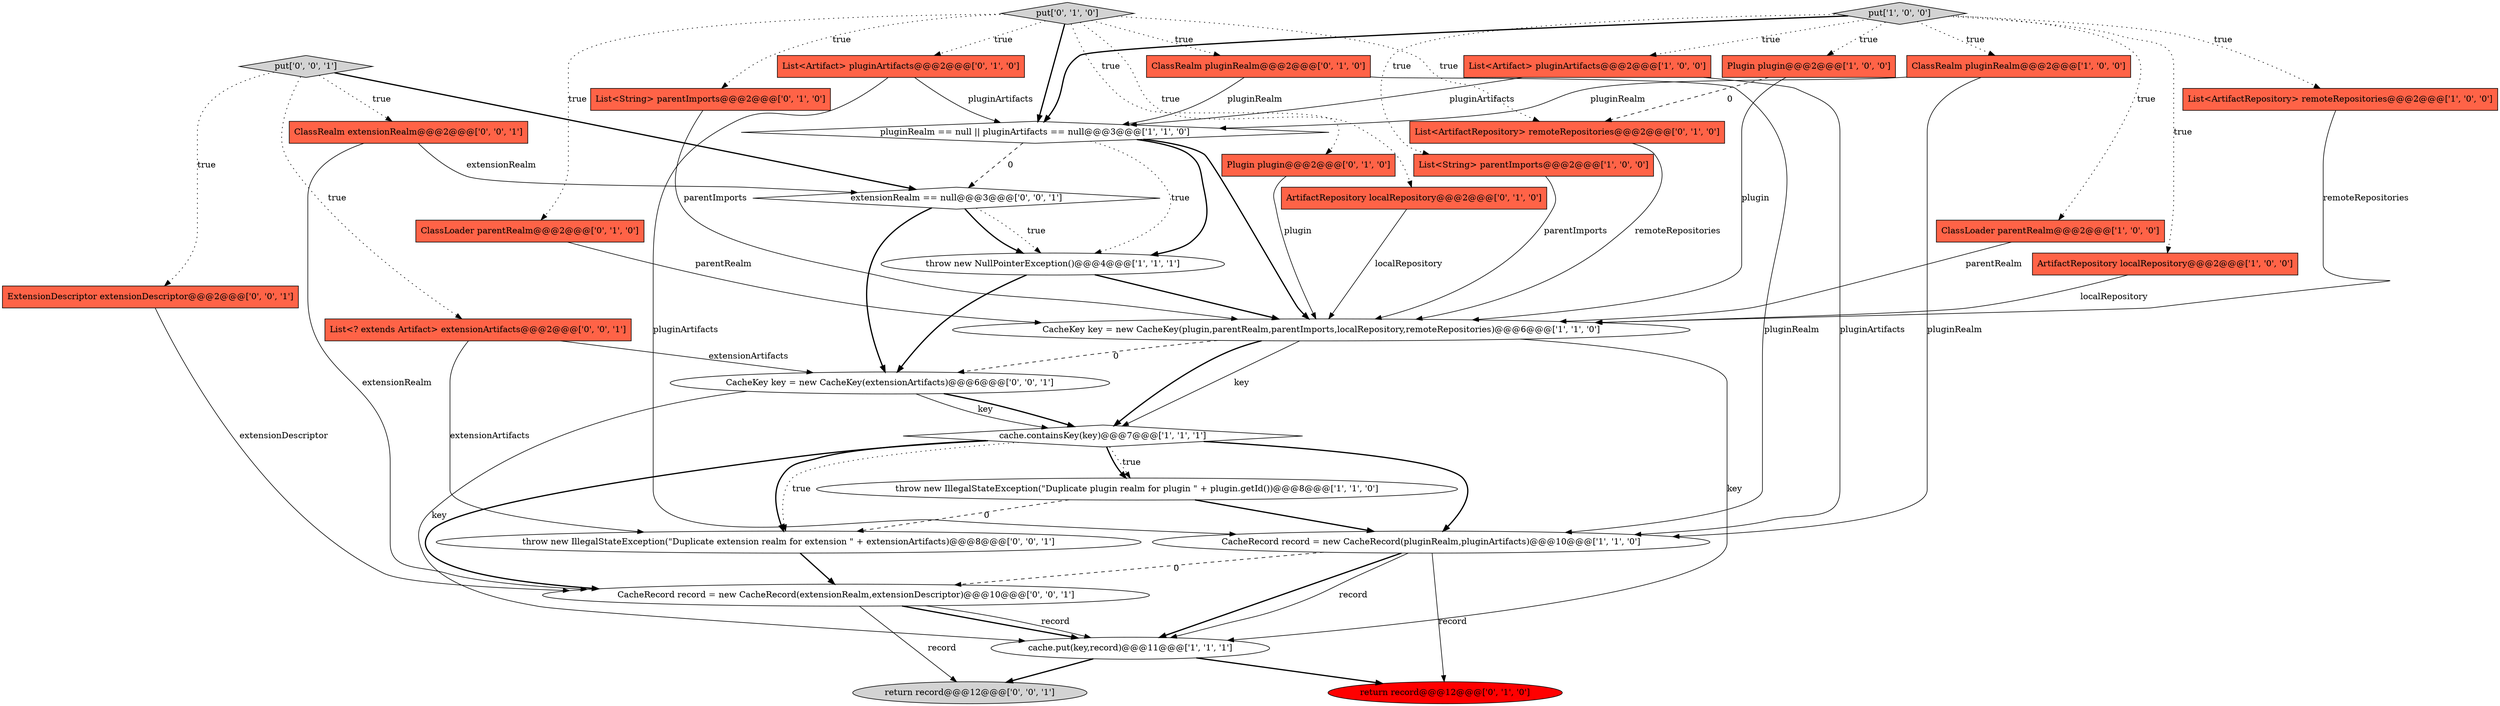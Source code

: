 digraph {
25 [style = filled, label = "return record@@@12@@@['0', '0', '1']", fillcolor = lightgray, shape = ellipse image = "AAA0AAABBB3BBB"];
28 [style = filled, label = "extensionRealm == null@@@3@@@['0', '0', '1']", fillcolor = white, shape = diamond image = "AAA0AAABBB3BBB"];
4 [style = filled, label = "List<Artifact> pluginArtifacts@@@2@@@['1', '0', '0']", fillcolor = tomato, shape = box image = "AAA0AAABBB1BBB"];
26 [style = filled, label = "ExtensionDescriptor extensionDescriptor@@@2@@@['0', '0', '1']", fillcolor = tomato, shape = box image = "AAA0AAABBB3BBB"];
20 [style = filled, label = "ClassRealm pluginRealm@@@2@@@['0', '1', '0']", fillcolor = tomato, shape = box image = "AAA0AAABBB2BBB"];
32 [style = filled, label = "put['0', '0', '1']", fillcolor = lightgray, shape = diamond image = "AAA0AAABBB3BBB"];
10 [style = filled, label = "List<ArtifactRepository> remoteRepositories@@@2@@@['1', '0', '0']", fillcolor = tomato, shape = box image = "AAA0AAABBB1BBB"];
29 [style = filled, label = "throw new IllegalStateException(\"Duplicate extension realm for extension \" + extensionArtifacts)@@@8@@@['0', '0', '1']", fillcolor = white, shape = ellipse image = "AAA0AAABBB3BBB"];
17 [style = filled, label = "ClassLoader parentRealm@@@2@@@['0', '1', '0']", fillcolor = tomato, shape = box image = "AAA0AAABBB2BBB"];
24 [style = filled, label = "ClassRealm extensionRealm@@@2@@@['0', '0', '1']", fillcolor = tomato, shape = box image = "AAA0AAABBB3BBB"];
30 [style = filled, label = "CacheRecord record = new CacheRecord(extensionRealm,extensionDescriptor)@@@10@@@['0', '0', '1']", fillcolor = white, shape = ellipse image = "AAA0AAABBB3BBB"];
16 [style = filled, label = "return record@@@12@@@['0', '1', '0']", fillcolor = red, shape = ellipse image = "AAA1AAABBB2BBB"];
7 [style = filled, label = "throw new NullPointerException()@@@4@@@['1', '1', '1']", fillcolor = white, shape = ellipse image = "AAA0AAABBB1BBB"];
3 [style = filled, label = "List<String> parentImports@@@2@@@['1', '0', '0']", fillcolor = tomato, shape = box image = "AAA0AAABBB1BBB"];
22 [style = filled, label = "List<ArtifactRepository> remoteRepositories@@@2@@@['0', '1', '0']", fillcolor = tomato, shape = box image = "AAA1AAABBB2BBB"];
13 [style = filled, label = "cache.put(key,record)@@@11@@@['1', '1', '1']", fillcolor = white, shape = ellipse image = "AAA0AAABBB1BBB"];
8 [style = filled, label = "CacheKey key = new CacheKey(plugin,parentRealm,parentImports,localRepository,remoteRepositories)@@@6@@@['1', '1', '0']", fillcolor = white, shape = ellipse image = "AAA0AAABBB1BBB"];
12 [style = filled, label = "pluginRealm == null || pluginArtifacts == null@@@3@@@['1', '1', '0']", fillcolor = white, shape = diamond image = "AAA0AAABBB1BBB"];
15 [style = filled, label = "List<Artifact> pluginArtifacts@@@2@@@['0', '1', '0']", fillcolor = tomato, shape = box image = "AAA0AAABBB2BBB"];
31 [style = filled, label = "CacheKey key = new CacheKey(extensionArtifacts)@@@6@@@['0', '0', '1']", fillcolor = white, shape = ellipse image = "AAA0AAABBB3BBB"];
27 [style = filled, label = "List<? extends Artifact> extensionArtifacts@@@2@@@['0', '0', '1']", fillcolor = tomato, shape = box image = "AAA0AAABBB3BBB"];
9 [style = filled, label = "cache.containsKey(key)@@@7@@@['1', '1', '1']", fillcolor = white, shape = diamond image = "AAA0AAABBB1BBB"];
23 [style = filled, label = "put['0', '1', '0']", fillcolor = lightgray, shape = diamond image = "AAA0AAABBB2BBB"];
1 [style = filled, label = "put['1', '0', '0']", fillcolor = lightgray, shape = diamond image = "AAA0AAABBB1BBB"];
14 [style = filled, label = "throw new IllegalStateException(\"Duplicate plugin realm for plugin \" + plugin.getId())@@@8@@@['1', '1', '0']", fillcolor = white, shape = ellipse image = "AAA0AAABBB1BBB"];
11 [style = filled, label = "Plugin plugin@@@2@@@['1', '0', '0']", fillcolor = tomato, shape = box image = "AAA1AAABBB1BBB"];
21 [style = filled, label = "List<String> parentImports@@@2@@@['0', '1', '0']", fillcolor = tomato, shape = box image = "AAA0AAABBB2BBB"];
5 [style = filled, label = "CacheRecord record = new CacheRecord(pluginRealm,pluginArtifacts)@@@10@@@['1', '1', '0']", fillcolor = white, shape = ellipse image = "AAA0AAABBB1BBB"];
2 [style = filled, label = "ClassLoader parentRealm@@@2@@@['1', '0', '0']", fillcolor = tomato, shape = box image = "AAA0AAABBB1BBB"];
6 [style = filled, label = "ArtifactRepository localRepository@@@2@@@['1', '0', '0']", fillcolor = tomato, shape = box image = "AAA0AAABBB1BBB"];
0 [style = filled, label = "ClassRealm pluginRealm@@@2@@@['1', '0', '0']", fillcolor = tomato, shape = box image = "AAA0AAABBB1BBB"];
19 [style = filled, label = "Plugin plugin@@@2@@@['0', '1', '0']", fillcolor = tomato, shape = box image = "AAA0AAABBB2BBB"];
18 [style = filled, label = "ArtifactRepository localRepository@@@2@@@['0', '1', '0']", fillcolor = tomato, shape = box image = "AAA0AAABBB2BBB"];
3->8 [style = solid, label="parentImports"];
13->25 [style = bold, label=""];
24->28 [style = solid, label="extensionRealm"];
9->29 [style = dotted, label="true"];
1->10 [style = dotted, label="true"];
32->24 [style = dotted, label="true"];
30->13 [style = bold, label=""];
23->22 [style = dotted, label="true"];
29->30 [style = bold, label=""];
31->9 [style = bold, label=""];
31->13 [style = solid, label="key"];
20->5 [style = solid, label="pluginRealm"];
28->31 [style = bold, label=""];
1->11 [style = dotted, label="true"];
27->31 [style = solid, label="extensionArtifacts"];
23->21 [style = dotted, label="true"];
28->7 [style = bold, label=""];
31->9 [style = solid, label="key"];
11->22 [style = dashed, label="0"];
27->29 [style = solid, label="extensionArtifacts"];
9->30 [style = bold, label=""];
1->4 [style = dotted, label="true"];
7->31 [style = bold, label=""];
23->19 [style = dotted, label="true"];
2->8 [style = solid, label="parentRealm"];
15->5 [style = solid, label="pluginArtifacts"];
7->8 [style = bold, label=""];
22->8 [style = solid, label="remoteRepositories"];
6->8 [style = solid, label="localRepository"];
18->8 [style = solid, label="localRepository"];
9->14 [style = dotted, label="true"];
24->30 [style = solid, label="extensionRealm"];
12->7 [style = bold, label=""];
15->12 [style = solid, label="pluginArtifacts"];
13->16 [style = bold, label=""];
26->30 [style = solid, label="extensionDescriptor"];
1->3 [style = dotted, label="true"];
0->5 [style = solid, label="pluginRealm"];
19->8 [style = solid, label="plugin"];
23->20 [style = dotted, label="true"];
32->27 [style = dotted, label="true"];
10->8 [style = solid, label="remoteRepositories"];
30->25 [style = solid, label="record"];
0->12 [style = solid, label="pluginRealm"];
5->16 [style = solid, label="record"];
23->18 [style = dotted, label="true"];
12->8 [style = bold, label=""];
8->13 [style = solid, label="key"];
12->28 [style = dashed, label="0"];
4->12 [style = solid, label="pluginArtifacts"];
5->13 [style = bold, label=""];
30->13 [style = solid, label="record"];
28->7 [style = dotted, label="true"];
5->30 [style = dashed, label="0"];
8->9 [style = bold, label=""];
9->14 [style = bold, label=""];
1->12 [style = bold, label=""];
9->5 [style = bold, label=""];
1->6 [style = dotted, label="true"];
23->15 [style = dotted, label="true"];
32->26 [style = dotted, label="true"];
4->5 [style = solid, label="pluginArtifacts"];
23->12 [style = bold, label=""];
1->0 [style = dotted, label="true"];
21->8 [style = solid, label="parentImports"];
8->31 [style = dashed, label="0"];
1->2 [style = dotted, label="true"];
12->7 [style = dotted, label="true"];
23->17 [style = dotted, label="true"];
9->29 [style = bold, label=""];
14->29 [style = dashed, label="0"];
32->28 [style = bold, label=""];
17->8 [style = solid, label="parentRealm"];
20->12 [style = solid, label="pluginRealm"];
11->8 [style = solid, label="plugin"];
14->5 [style = bold, label=""];
8->9 [style = solid, label="key"];
5->13 [style = solid, label="record"];
}
